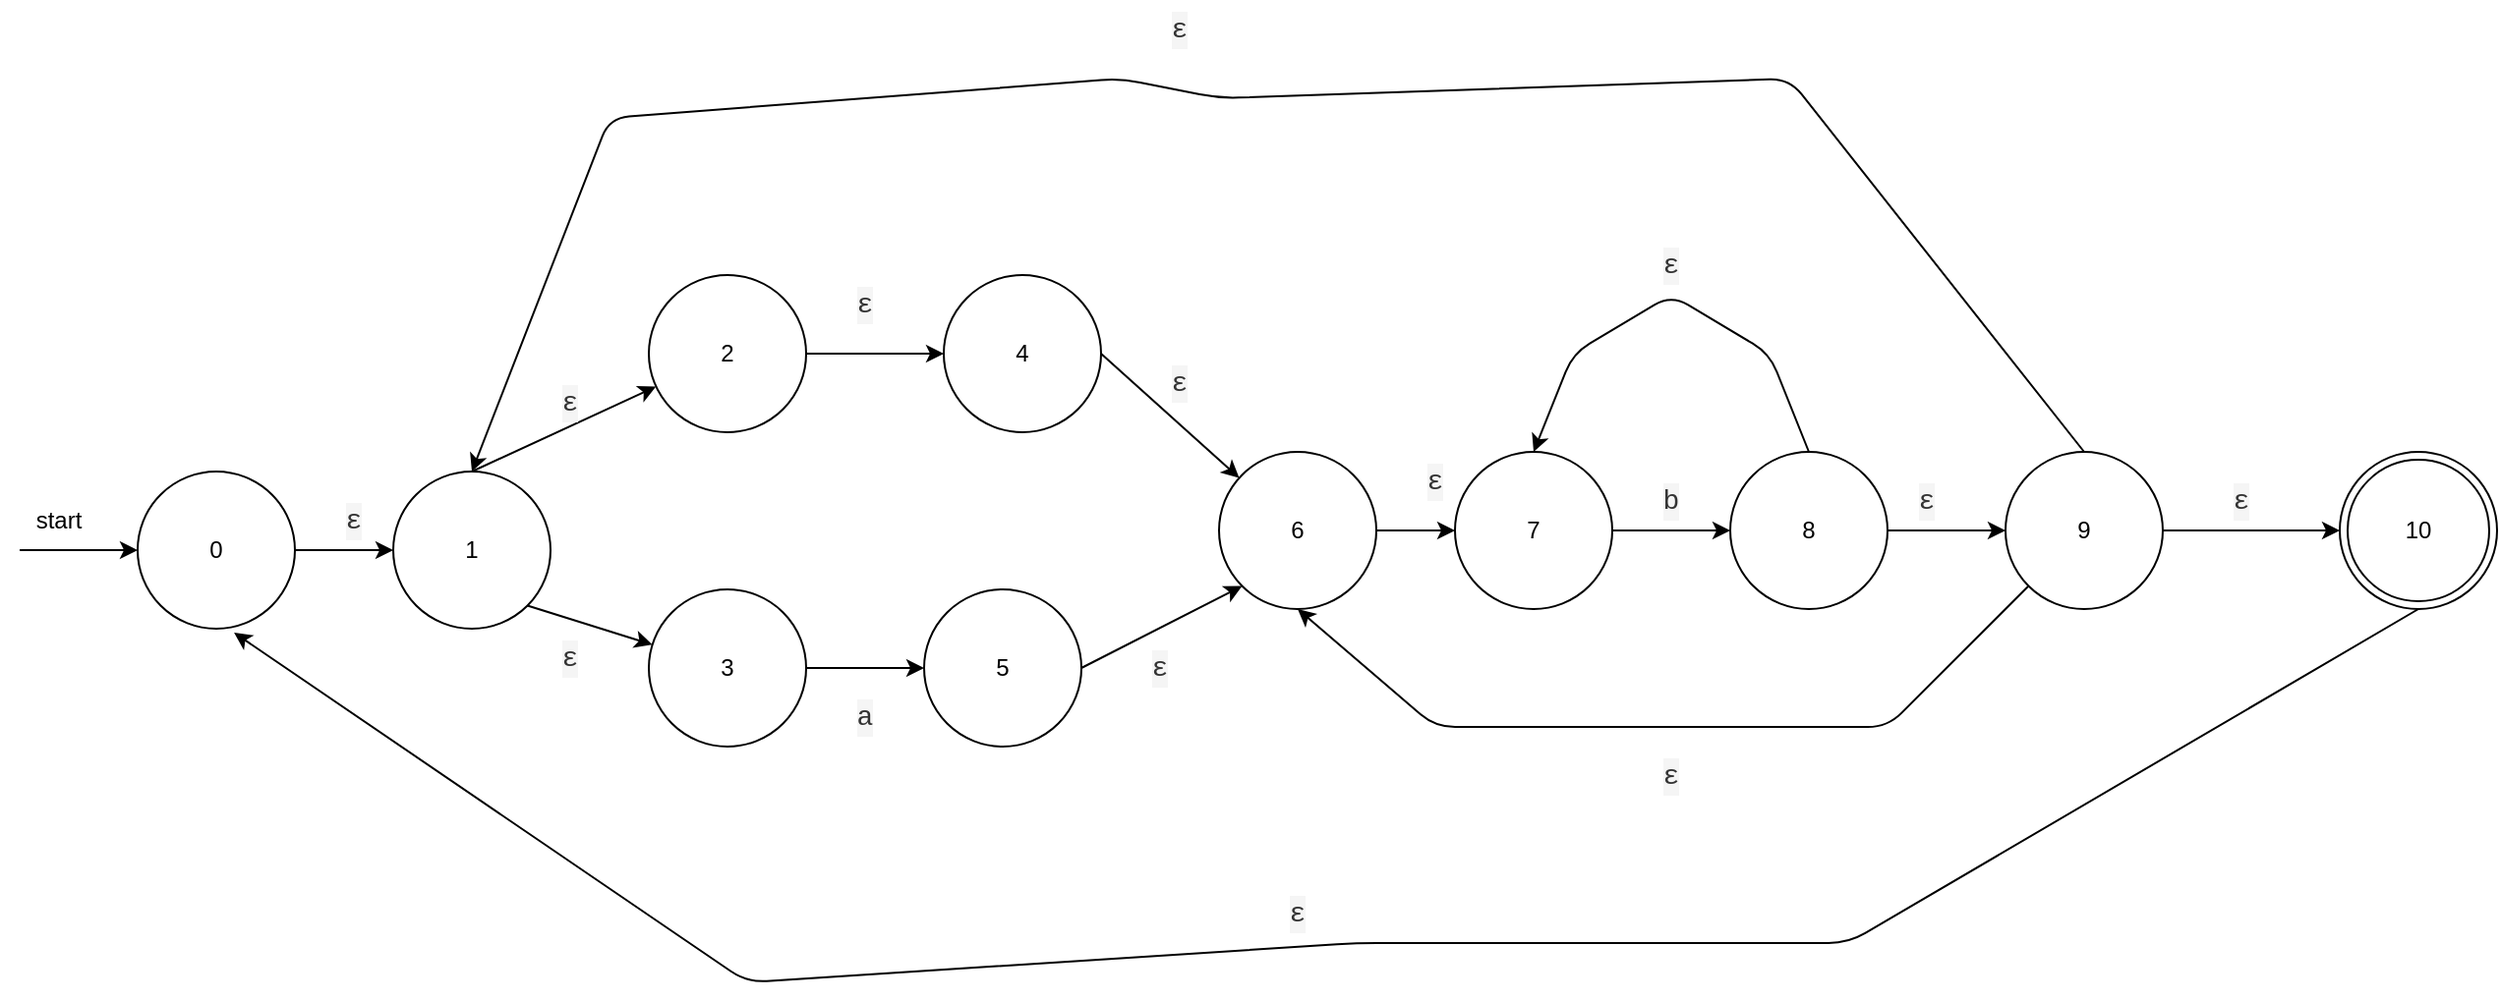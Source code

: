 <mxfile>
    <diagram id="qifvvAcHYNP9GT0EFrr6" name="第 1 页">
        <mxGraphModel dx="398" dy="507" grid="1" gridSize="10" guides="1" tooltips="1" connect="1" arrows="1" fold="1" page="1" pageScale="1" pageWidth="1600" pageHeight="900" math="0" shadow="0">
            <root>
                <mxCell id="0"/>
                <mxCell id="1" parent="0"/>
                <mxCell id="5" style="edgeStyle=none;html=1;exitX=1;exitY=0.5;exitDx=0;exitDy=0;" parent="1" source="2" target="6" edge="1">
                    <mxGeometry relative="1" as="geometry">
                        <mxPoint x="210" y="320" as="targetPoint"/>
                    </mxGeometry>
                </mxCell>
                <mxCell id="2" value="0" style="ellipse;whiteSpace=wrap;html=1;aspect=fixed;" parent="1" vertex="1">
                    <mxGeometry x="70" y="280" width="80" height="80" as="geometry"/>
                </mxCell>
                <mxCell id="3" value="" style="endArrow=classic;html=1;entryX=0;entryY=0.5;entryDx=0;entryDy=0;" parent="1" target="2" edge="1">
                    <mxGeometry width="50" height="50" relative="1" as="geometry">
                        <mxPoint x="10" y="320" as="sourcePoint"/>
                        <mxPoint x="140" y="300" as="targetPoint"/>
                    </mxGeometry>
                </mxCell>
                <mxCell id="4" value="start" style="text;html=1;strokeColor=none;fillColor=none;align=center;verticalAlign=middle;whiteSpace=wrap;rounded=0;" parent="1" vertex="1">
                    <mxGeometry y="290" width="60" height="30" as="geometry"/>
                </mxCell>
                <mxCell id="7" style="edgeStyle=none;html=1;exitX=0.5;exitY=0;exitDx=0;exitDy=0;" parent="1" source="6" target="8" edge="1">
                    <mxGeometry relative="1" as="geometry">
                        <mxPoint x="330" y="230" as="targetPoint"/>
                    </mxGeometry>
                </mxCell>
                <mxCell id="9" style="edgeStyle=none;html=1;exitX=1;exitY=1;exitDx=0;exitDy=0;" parent="1" source="6" target="10" edge="1">
                    <mxGeometry relative="1" as="geometry">
                        <mxPoint x="320" y="380" as="targetPoint"/>
                    </mxGeometry>
                </mxCell>
                <mxCell id="6" value="1" style="ellipse;whiteSpace=wrap;html=1;aspect=fixed;" parent="1" vertex="1">
                    <mxGeometry x="200" y="280" width="80" height="80" as="geometry"/>
                </mxCell>
                <mxCell id="11" style="edgeStyle=none;html=1;exitX=1;exitY=0.5;exitDx=0;exitDy=0;" parent="1" source="8" target="12" edge="1">
                    <mxGeometry relative="1" as="geometry">
                        <mxPoint x="450" y="230" as="targetPoint"/>
                    </mxGeometry>
                </mxCell>
                <mxCell id="8" value="2" style="ellipse;whiteSpace=wrap;html=1;aspect=fixed;" parent="1" vertex="1">
                    <mxGeometry x="330" y="180" width="80" height="80" as="geometry"/>
                </mxCell>
                <mxCell id="13" style="edgeStyle=none;html=1;" parent="1" source="10" target="14" edge="1">
                    <mxGeometry relative="1" as="geometry">
                        <mxPoint x="440" y="380" as="targetPoint"/>
                    </mxGeometry>
                </mxCell>
                <mxCell id="10" value="3" style="ellipse;whiteSpace=wrap;html=1;aspect=fixed;" parent="1" vertex="1">
                    <mxGeometry x="330" y="340" width="80" height="80" as="geometry"/>
                </mxCell>
                <mxCell id="15" style="edgeStyle=none;html=1;exitX=1;exitY=0.5;exitDx=0;exitDy=0;" parent="1" source="12" target="16" edge="1">
                    <mxGeometry relative="1" as="geometry">
                        <mxPoint x="530" y="290" as="targetPoint"/>
                    </mxGeometry>
                </mxCell>
                <mxCell id="12" value="4" style="ellipse;whiteSpace=wrap;html=1;aspect=fixed;" parent="1" vertex="1">
                    <mxGeometry x="480" y="180" width="80" height="80" as="geometry"/>
                </mxCell>
                <mxCell id="17" style="edgeStyle=none;html=1;exitX=1;exitY=0.5;exitDx=0;exitDy=0;entryX=0;entryY=1;entryDx=0;entryDy=0;" parent="1" source="14" target="16" edge="1">
                    <mxGeometry relative="1" as="geometry"/>
                </mxCell>
                <mxCell id="14" value="5" style="ellipse;whiteSpace=wrap;html=1;aspect=fixed;" parent="1" vertex="1">
                    <mxGeometry x="470" y="340" width="80" height="80" as="geometry"/>
                </mxCell>
                <mxCell id="26" style="edgeStyle=none;html=1;" parent="1" source="16" target="27" edge="1">
                    <mxGeometry relative="1" as="geometry">
                        <mxPoint x="770" y="310" as="targetPoint"/>
                    </mxGeometry>
                </mxCell>
                <mxCell id="16" value="6" style="ellipse;whiteSpace=wrap;html=1;aspect=fixed;" parent="1" vertex="1">
                    <mxGeometry x="620" y="270" width="80" height="80" as="geometry"/>
                </mxCell>
                <mxCell id="18" value="&lt;div style=&quot;color: rgb(51, 51, 51); background-color: rgb(245, 245, 245); font-family: Consolas, &amp;quot;Courier New&amp;quot;, monospace; font-size: 14px; line-height: 19px;&quot;&gt;ε&lt;/div&gt;" style="text;html=1;strokeColor=none;fillColor=none;align=center;verticalAlign=middle;whiteSpace=wrap;rounded=0;" parent="1" vertex="1">
                    <mxGeometry x="150" y="290" width="60" height="30" as="geometry"/>
                </mxCell>
                <mxCell id="19" value="&lt;div style=&quot;color: rgb(51, 51, 51); background-color: rgb(245, 245, 245); font-family: Consolas, &amp;quot;Courier New&amp;quot;, monospace; font-size: 14px; line-height: 19px;&quot;&gt;ε&lt;/div&gt;" style="text;html=1;strokeColor=none;fillColor=none;align=center;verticalAlign=middle;whiteSpace=wrap;rounded=0;" parent="1" vertex="1">
                    <mxGeometry x="260" y="230" width="60" height="30" as="geometry"/>
                </mxCell>
                <mxCell id="20" value="&lt;div style=&quot;color: rgb(51, 51, 51); background-color: rgb(245, 245, 245); font-family: Consolas, &amp;quot;Courier New&amp;quot;, monospace; font-size: 14px; line-height: 19px;&quot;&gt;ε&lt;/div&gt;" style="text;html=1;strokeColor=none;fillColor=none;align=center;verticalAlign=middle;whiteSpace=wrap;rounded=0;" parent="1" vertex="1">
                    <mxGeometry x="260" y="360" width="60" height="30" as="geometry"/>
                </mxCell>
                <mxCell id="21" value="&lt;div style=&quot;color: rgb(51, 51, 51); background-color: rgb(245, 245, 245); font-family: Consolas, &amp;quot;Courier New&amp;quot;, monospace; font-size: 14px; line-height: 19px;&quot;&gt;ε&lt;/div&gt;" style="text;html=1;strokeColor=none;fillColor=none;align=center;verticalAlign=middle;whiteSpace=wrap;rounded=0;" parent="1" vertex="1">
                    <mxGeometry x="560" y="365" width="60" height="30" as="geometry"/>
                </mxCell>
                <mxCell id="22" value="&lt;div style=&quot;color: rgb(51, 51, 51); background-color: rgb(245, 245, 245); font-family: Consolas, &amp;quot;Courier New&amp;quot;, monospace; font-size: 14px; line-height: 19px;&quot;&gt;ε&lt;/div&gt;" style="text;html=1;strokeColor=none;fillColor=none;align=center;verticalAlign=middle;whiteSpace=wrap;rounded=0;" parent="1" vertex="1">
                    <mxGeometry x="570" y="220" width="60" height="30" as="geometry"/>
                </mxCell>
                <mxCell id="24" value="&lt;div style=&quot;color: rgb(51, 51, 51); background-color: rgb(245, 245, 245); font-family: Consolas, &amp;quot;Courier New&amp;quot;, monospace; font-size: 14px; line-height: 19px;&quot;&gt;ε&lt;/div&gt;" style="text;html=1;strokeColor=none;fillColor=none;align=center;verticalAlign=middle;whiteSpace=wrap;rounded=0;" parent="1" vertex="1">
                    <mxGeometry x="410" y="180" width="60" height="30" as="geometry"/>
                </mxCell>
                <mxCell id="25" value="&lt;div style=&quot;color: rgb(51, 51, 51); background-color: rgb(245, 245, 245); font-family: Consolas, &amp;quot;Courier New&amp;quot;, monospace; font-size: 14px; line-height: 19px;&quot;&gt;a&lt;/div&gt;" style="text;html=1;strokeColor=none;fillColor=none;align=center;verticalAlign=middle;whiteSpace=wrap;rounded=0;" parent="1" vertex="1">
                    <mxGeometry x="410" y="390" width="60" height="30" as="geometry"/>
                </mxCell>
                <mxCell id="28" style="edgeStyle=none;html=1;" parent="1" source="27" target="29" edge="1">
                    <mxGeometry relative="1" as="geometry">
                        <mxPoint x="910" y="310" as="targetPoint"/>
                    </mxGeometry>
                </mxCell>
                <mxCell id="27" value="7" style="ellipse;whiteSpace=wrap;html=1;aspect=fixed;" parent="1" vertex="1">
                    <mxGeometry x="740" y="270" width="80" height="80" as="geometry"/>
                </mxCell>
                <mxCell id="30" style="edgeStyle=none;html=1;" parent="1" source="29" target="31" edge="1">
                    <mxGeometry relative="1" as="geometry">
                        <mxPoint x="1020" y="310" as="targetPoint"/>
                    </mxGeometry>
                </mxCell>
                <mxCell id="32" style="edgeStyle=none;html=1;exitX=0.5;exitY=0;exitDx=0;exitDy=0;entryX=0.5;entryY=0;entryDx=0;entryDy=0;" parent="1" source="29" target="27" edge="1">
                    <mxGeometry relative="1" as="geometry">
                        <Array as="points">
                            <mxPoint x="900" y="220"/>
                            <mxPoint x="850" y="190"/>
                            <mxPoint x="800" y="220"/>
                        </Array>
                    </mxGeometry>
                </mxCell>
                <mxCell id="29" value="8" style="ellipse;whiteSpace=wrap;html=1;aspect=fixed;" parent="1" vertex="1">
                    <mxGeometry x="880" y="270" width="80" height="80" as="geometry"/>
                </mxCell>
                <mxCell id="37" style="edgeStyle=none;html=1;entryX=0.5;entryY=1;entryDx=0;entryDy=0;" parent="1" source="31" target="16" edge="1">
                    <mxGeometry relative="1" as="geometry">
                        <mxPoint x="840" y="460" as="targetPoint"/>
                        <Array as="points">
                            <mxPoint x="960" y="410"/>
                            <mxPoint x="730" y="410"/>
                        </Array>
                    </mxGeometry>
                </mxCell>
                <mxCell id="39" style="edgeStyle=none;html=1;exitX=1;exitY=0.5;exitDx=0;exitDy=0;entryX=0;entryY=0.5;entryDx=0;entryDy=0;" parent="1" source="31" target="47" edge="1">
                    <mxGeometry relative="1" as="geometry">
                        <mxPoint x="1160" y="310" as="targetPoint"/>
                    </mxGeometry>
                </mxCell>
                <mxCell id="44" style="edgeStyle=none;html=1;exitX=0.5;exitY=0;exitDx=0;exitDy=0;entryX=0.5;entryY=0;entryDx=0;entryDy=0;" parent="1" source="31" target="6" edge="1">
                    <mxGeometry relative="1" as="geometry">
                        <mxPoint x="220" y="170" as="targetPoint"/>
                        <Array as="points">
                            <mxPoint x="910" y="80"/>
                            <mxPoint x="620" y="90"/>
                            <mxPoint x="570" y="80"/>
                            <mxPoint x="310" y="100"/>
                        </Array>
                    </mxGeometry>
                </mxCell>
                <mxCell id="31" value="9" style="ellipse;whiteSpace=wrap;html=1;aspect=fixed;" parent="1" vertex="1">
                    <mxGeometry x="1020" y="270" width="80" height="80" as="geometry"/>
                </mxCell>
                <mxCell id="33" value="&lt;div style=&quot;color: rgb(51, 51, 51); background-color: rgb(245, 245, 245); font-family: Consolas, &amp;quot;Courier New&amp;quot;, monospace; font-size: 14px; line-height: 19px;&quot;&gt;ε&lt;/div&gt;" style="text;html=1;strokeColor=none;fillColor=none;align=center;verticalAlign=middle;whiteSpace=wrap;rounded=0;" parent="1" vertex="1">
                    <mxGeometry x="820" y="160" width="60" height="30" as="geometry"/>
                </mxCell>
                <mxCell id="34" value="&lt;div style=&quot;color: rgb(51, 51, 51); background-color: rgb(245, 245, 245); font-family: Consolas, &amp;quot;Courier New&amp;quot;, monospace; font-size: 14px; line-height: 19px;&quot;&gt;ε&lt;/div&gt;" style="text;html=1;strokeColor=none;fillColor=none;align=center;verticalAlign=middle;whiteSpace=wrap;rounded=0;" parent="1" vertex="1">
                    <mxGeometry x="700" y="270" width="60" height="30" as="geometry"/>
                </mxCell>
                <mxCell id="35" value="&lt;div style=&quot;color: rgb(51, 51, 51); background-color: rgb(245, 245, 245); font-family: Consolas, &amp;quot;Courier New&amp;quot;, monospace; font-size: 14px; line-height: 19px;&quot;&gt;ε&lt;/div&gt;" style="text;html=1;strokeColor=none;fillColor=none;align=center;verticalAlign=middle;whiteSpace=wrap;rounded=0;" parent="1" vertex="1">
                    <mxGeometry x="950" y="280" width="60" height="30" as="geometry"/>
                </mxCell>
                <mxCell id="36" value="&lt;div style=&quot;color: rgb(51, 51, 51); background-color: rgb(245, 245, 245); font-family: Consolas, &amp;quot;Courier New&amp;quot;, monospace; font-size: 14px; line-height: 19px;&quot;&gt;b&lt;/div&gt;" style="text;html=1;strokeColor=none;fillColor=none;align=center;verticalAlign=middle;whiteSpace=wrap;rounded=0;" parent="1" vertex="1">
                    <mxGeometry x="820" y="280" width="60" height="30" as="geometry"/>
                </mxCell>
                <mxCell id="38" value="&lt;div style=&quot;color: rgb(51, 51, 51); background-color: rgb(245, 245, 245); font-family: Consolas, &amp;quot;Courier New&amp;quot;, monospace; font-size: 14px; line-height: 19px;&quot;&gt;ε&lt;/div&gt;" style="text;html=1;strokeColor=none;fillColor=none;align=center;verticalAlign=middle;whiteSpace=wrap;rounded=0;" parent="1" vertex="1">
                    <mxGeometry x="820" y="420" width="60" height="30" as="geometry"/>
                </mxCell>
                <mxCell id="42" style="edgeStyle=none;html=1;exitX=0.5;exitY=1;exitDx=0;exitDy=0;entryX=0.613;entryY=1.025;entryDx=0;entryDy=0;entryPerimeter=0;" parent="1" source="47" target="2" edge="1">
                    <mxGeometry relative="1" as="geometry">
                        <mxPoint x="120" y="440" as="targetPoint"/>
                        <Array as="points">
                            <mxPoint x="940" y="520"/>
                            <mxPoint x="690" y="520"/>
                            <mxPoint x="380" y="540"/>
                        </Array>
                        <mxPoint x="1200" y="350" as="sourcePoint"/>
                    </mxGeometry>
                </mxCell>
                <mxCell id="41" value="&lt;div style=&quot;color: rgb(51, 51, 51); background-color: rgb(245, 245, 245); font-family: Consolas, &amp;quot;Courier New&amp;quot;, monospace; font-size: 14px; line-height: 19px;&quot;&gt;ε&lt;/div&gt;" style="text;html=1;strokeColor=none;fillColor=none;align=center;verticalAlign=middle;whiteSpace=wrap;rounded=0;" parent="1" vertex="1">
                    <mxGeometry x="1110" y="280" width="60" height="30" as="geometry"/>
                </mxCell>
                <mxCell id="43" value="&lt;div style=&quot;color: rgb(51, 51, 51); background-color: rgb(245, 245, 245); font-family: Consolas, &amp;quot;Courier New&amp;quot;, monospace; font-size: 14px; line-height: 19px;&quot;&gt;ε&lt;/div&gt;" style="text;html=1;strokeColor=none;fillColor=none;align=center;verticalAlign=middle;whiteSpace=wrap;rounded=0;" parent="1" vertex="1">
                    <mxGeometry x="630" y="490" width="60" height="30" as="geometry"/>
                </mxCell>
                <mxCell id="46" value="&lt;div style=&quot;color: rgb(51, 51, 51); background-color: rgb(245, 245, 245); font-family: Consolas, &amp;quot;Courier New&amp;quot;, monospace; font-size: 14px; line-height: 19px;&quot;&gt;ε&lt;/div&gt;" style="text;html=1;strokeColor=none;fillColor=none;align=center;verticalAlign=middle;whiteSpace=wrap;rounded=0;" parent="1" vertex="1">
                    <mxGeometry x="570" y="40" width="60" height="30" as="geometry"/>
                </mxCell>
                <mxCell id="47" value="10" style="ellipse;shape=doubleEllipse;whiteSpace=wrap;html=1;aspect=fixed;" vertex="1" parent="1">
                    <mxGeometry x="1190" y="270" width="80" height="80" as="geometry"/>
                </mxCell>
            </root>
        </mxGraphModel>
    </diagram>
</mxfile>